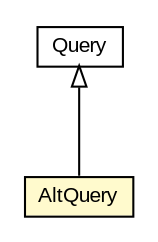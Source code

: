 #!/usr/local/bin/dot
#
# Class diagram 
# Generated by UMLGraph version 5.3 (http://www.umlgraph.org/)
#

digraph G {
	edge [fontname="arial",fontsize=10,labelfontname="arial",labelfontsize=10];
	node [fontname="arial",fontsize=10,shape=plaintext];
	nodesep=0.25;
	ranksep=0.5;
	// context.arch.intelligibility.query.Query
	c38627 [label=<<table title="context.arch.intelligibility.query.Query" border="0" cellborder="1" cellspacing="0" cellpadding="2" port="p" href="./Query.html">
		<tr><td><table border="0" cellspacing="0" cellpadding="1">
<tr><td align="center" balign="center"> Query </td></tr>
		</table></td></tr>
		</table>>, fontname="arial", fontcolor="black", fontsize=10.0];
	// context.arch.intelligibility.query.AltQuery
	c38628 [label=<<table title="context.arch.intelligibility.query.AltQuery" border="0" cellborder="1" cellspacing="0" cellpadding="2" port="p" bgcolor="lemonChiffon" href="./AltQuery.html">
		<tr><td><table border="0" cellspacing="0" cellpadding="1">
<tr><td align="center" balign="center"> AltQuery </td></tr>
		</table></td></tr>
		</table>>, fontname="arial", fontcolor="black", fontsize=10.0];
	//context.arch.intelligibility.query.AltQuery extends context.arch.intelligibility.query.Query
	c38627:p -> c38628:p [dir=back,arrowtail=empty];
}

